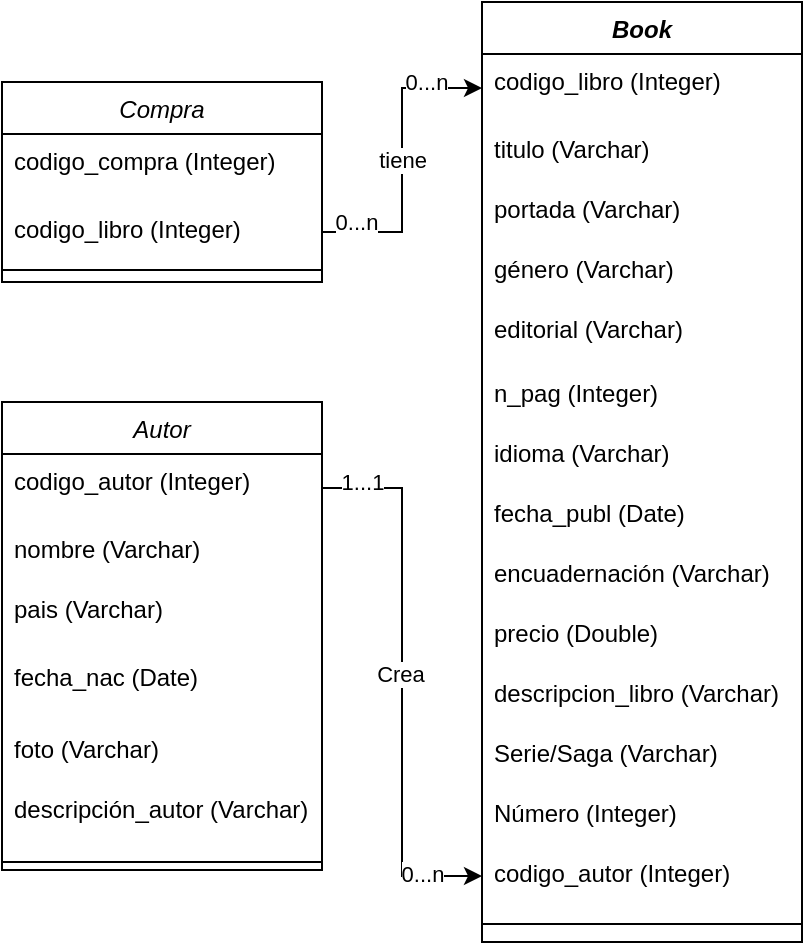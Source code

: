 <mxfile version="24.5.4" type="device">
  <diagram id="C5RBs43oDa-KdzZeNtuy" name="Page-1">
    <mxGraphModel dx="1434" dy="786" grid="1" gridSize="10" guides="1" tooltips="1" connect="1" arrows="1" fold="1" page="1" pageScale="1" pageWidth="827" pageHeight="1169" math="0" shadow="0">
      <root>
        <mxCell id="WIyWlLk6GJQsqaUBKTNV-0" />
        <mxCell id="WIyWlLk6GJQsqaUBKTNV-1" parent="WIyWlLk6GJQsqaUBKTNV-0" />
        <mxCell id="zkfFHV4jXpPFQw0GAbJ--0" value="Autor" style="swimlane;fontStyle=2;align=center;verticalAlign=top;childLayout=stackLayout;horizontal=1;startSize=26;horizontalStack=0;resizeParent=1;resizeLast=0;collapsible=1;marginBottom=0;rounded=0;shadow=0;strokeWidth=1;" parent="WIyWlLk6GJQsqaUBKTNV-1" vertex="1">
          <mxGeometry x="220" y="240" width="160" height="234" as="geometry">
            <mxRectangle x="230" y="140" width="160" height="26" as="alternateBounds" />
          </mxGeometry>
        </mxCell>
        <mxCell id="VNSZ5irNY33SPTw8y8ta-0" value="codigo_autor (Integer)" style="text;align=left;verticalAlign=top;spacingLeft=4;spacingRight=4;overflow=hidden;rotatable=0;points=[[0,0.5],[1,0.5]];portConstraint=eastwest;rounded=0;shadow=0;html=0;" parent="zkfFHV4jXpPFQw0GAbJ--0" vertex="1">
          <mxGeometry y="26" width="160" height="34" as="geometry" />
        </mxCell>
        <mxCell id="zkfFHV4jXpPFQw0GAbJ--1" value="nombre (Varchar)" style="text;align=left;verticalAlign=top;spacingLeft=4;spacingRight=4;overflow=hidden;rotatable=0;points=[[0,0.5],[1,0.5]];portConstraint=eastwest;" parent="zkfFHV4jXpPFQw0GAbJ--0" vertex="1">
          <mxGeometry y="60" width="160" height="30" as="geometry" />
        </mxCell>
        <mxCell id="zkfFHV4jXpPFQw0GAbJ--2" value="pais (Varchar)" style="text;align=left;verticalAlign=top;spacingLeft=4;spacingRight=4;overflow=hidden;rotatable=0;points=[[0,0.5],[1,0.5]];portConstraint=eastwest;rounded=0;shadow=0;html=0;" parent="zkfFHV4jXpPFQw0GAbJ--0" vertex="1">
          <mxGeometry y="90" width="160" height="34" as="geometry" />
        </mxCell>
        <mxCell id="zkfFHV4jXpPFQw0GAbJ--3" value="fecha_nac (Date)" style="text;align=left;verticalAlign=top;spacingLeft=4;spacingRight=4;overflow=hidden;rotatable=0;points=[[0,0.5],[1,0.5]];portConstraint=eastwest;rounded=0;shadow=0;html=0;" parent="zkfFHV4jXpPFQw0GAbJ--0" vertex="1">
          <mxGeometry y="124" width="160" height="36" as="geometry" />
        </mxCell>
        <mxCell id="kz65vo0l5KcIfRWjuICE-7" value="foto (Varchar)" style="text;align=left;verticalAlign=top;spacingLeft=4;spacingRight=4;overflow=hidden;rotatable=0;points=[[0,0.5],[1,0.5]];portConstraint=eastwest;" parent="zkfFHV4jXpPFQw0GAbJ--0" vertex="1">
          <mxGeometry y="160" width="160" height="30" as="geometry" />
        </mxCell>
        <mxCell id="kz65vo0l5KcIfRWjuICE-0" value="descripción_autor (Varchar)" style="text;align=left;verticalAlign=top;spacingLeft=4;spacingRight=4;overflow=hidden;rotatable=0;points=[[0,0.5],[1,0.5]];portConstraint=eastwest;rounded=0;shadow=0;html=0;" parent="zkfFHV4jXpPFQw0GAbJ--0" vertex="1">
          <mxGeometry y="190" width="160" height="36" as="geometry" />
        </mxCell>
        <mxCell id="zkfFHV4jXpPFQw0GAbJ--4" value="" style="line;html=1;strokeWidth=1;align=left;verticalAlign=middle;spacingTop=-1;spacingLeft=3;spacingRight=3;rotatable=0;labelPosition=right;points=[];portConstraint=eastwest;" parent="zkfFHV4jXpPFQw0GAbJ--0" vertex="1">
          <mxGeometry y="226" width="160" height="8" as="geometry" />
        </mxCell>
        <mxCell id="VNSZ5irNY33SPTw8y8ta-4" value="Book" style="swimlane;fontStyle=3;align=center;verticalAlign=top;childLayout=stackLayout;horizontal=1;startSize=26;horizontalStack=0;resizeParent=1;resizeLast=0;collapsible=1;marginBottom=0;rounded=0;shadow=0;strokeWidth=1;" parent="WIyWlLk6GJQsqaUBKTNV-1" vertex="1">
          <mxGeometry x="460" y="40" width="160" height="470" as="geometry">
            <mxRectangle x="230" y="140" width="160" height="26" as="alternateBounds" />
          </mxGeometry>
        </mxCell>
        <mxCell id="VNSZ5irNY33SPTw8y8ta-5" value="codigo_libro (Integer)" style="text;align=left;verticalAlign=top;spacingLeft=4;spacingRight=4;overflow=hidden;rotatable=0;points=[[0,0.5],[1,0.5]];portConstraint=eastwest;rounded=0;shadow=0;html=0;" parent="VNSZ5irNY33SPTw8y8ta-4" vertex="1">
          <mxGeometry y="26" width="160" height="34" as="geometry" />
        </mxCell>
        <mxCell id="VNSZ5irNY33SPTw8y8ta-6" value="titulo (Varchar)" style="text;align=left;verticalAlign=top;spacingLeft=4;spacingRight=4;overflow=hidden;rotatable=0;points=[[0,0.5],[1,0.5]];portConstraint=eastwest;" parent="VNSZ5irNY33SPTw8y8ta-4" vertex="1">
          <mxGeometry y="60" width="160" height="30" as="geometry" />
        </mxCell>
        <mxCell id="kz65vo0l5KcIfRWjuICE-5" value="portada (Varchar)" style="text;align=left;verticalAlign=top;spacingLeft=4;spacingRight=4;overflow=hidden;rotatable=0;points=[[0,0.5],[1,0.5]];portConstraint=eastwest;" parent="VNSZ5irNY33SPTw8y8ta-4" vertex="1">
          <mxGeometry y="90" width="160" height="30" as="geometry" />
        </mxCell>
        <mxCell id="kz65vo0l5KcIfRWjuICE-9" value="género (Varchar)" style="text;align=left;verticalAlign=top;spacingLeft=4;spacingRight=4;overflow=hidden;rotatable=0;points=[[0,0.5],[1,0.5]];portConstraint=eastwest;" parent="VNSZ5irNY33SPTw8y8ta-4" vertex="1">
          <mxGeometry y="120" width="160" height="30" as="geometry" />
        </mxCell>
        <mxCell id="3oTn6qUZTWGTE6qyYyfa-0" value="editorial (Varchar)" style="text;align=left;verticalAlign=top;spacingLeft=4;spacingRight=4;overflow=hidden;rotatable=0;points=[[0,0.5],[1,0.5]];portConstraint=eastwest;rounded=0;shadow=0;html=0;" parent="VNSZ5irNY33SPTw8y8ta-4" vertex="1">
          <mxGeometry y="150" width="160" height="32" as="geometry" />
        </mxCell>
        <mxCell id="3oTn6qUZTWGTE6qyYyfa-1" value="n_pag (Integer)" style="text;align=left;verticalAlign=top;spacingLeft=4;spacingRight=4;overflow=hidden;rotatable=0;points=[[0,0.5],[1,0.5]];portConstraint=eastwest;rounded=0;shadow=0;html=0;" parent="VNSZ5irNY33SPTw8y8ta-4" vertex="1">
          <mxGeometry y="182" width="160" height="30" as="geometry" />
        </mxCell>
        <mxCell id="kz65vo0l5KcIfRWjuICE-10" value="idioma (Varchar)" style="text;align=left;verticalAlign=top;spacingLeft=4;spacingRight=4;overflow=hidden;rotatable=0;points=[[0,0.5],[1,0.5]];portConstraint=eastwest;" parent="VNSZ5irNY33SPTw8y8ta-4" vertex="1">
          <mxGeometry y="212" width="160" height="30" as="geometry" />
        </mxCell>
        <mxCell id="3oTn6qUZTWGTE6qyYyfa-2" value="fecha_publ (Date)" style="text;align=left;verticalAlign=top;spacingLeft=4;spacingRight=4;overflow=hidden;rotatable=0;points=[[0,0.5],[1,0.5]];portConstraint=eastwest;rounded=0;shadow=0;html=0;" parent="VNSZ5irNY33SPTw8y8ta-4" vertex="1">
          <mxGeometry y="242" width="160" height="30" as="geometry" />
        </mxCell>
        <mxCell id="kz65vo0l5KcIfRWjuICE-11" value="encuadernación (Varchar)" style="text;align=left;verticalAlign=top;spacingLeft=4;spacingRight=4;overflow=hidden;rotatable=0;points=[[0,0.5],[1,0.5]];portConstraint=eastwest;rounded=0;shadow=0;html=0;" parent="VNSZ5irNY33SPTw8y8ta-4" vertex="1">
          <mxGeometry y="272" width="160" height="30" as="geometry" />
        </mxCell>
        <mxCell id="3oTn6qUZTWGTE6qyYyfa-3" value="precio (Double)" style="text;align=left;verticalAlign=top;spacingLeft=4;spacingRight=4;overflow=hidden;rotatable=0;points=[[0,0.5],[1,0.5]];portConstraint=eastwest;rounded=0;shadow=0;html=0;" parent="VNSZ5irNY33SPTw8y8ta-4" vertex="1">
          <mxGeometry y="302" width="160" height="30" as="geometry" />
        </mxCell>
        <mxCell id="kz65vo0l5KcIfRWjuICE-1" value="descripcion_libro (Varchar)" style="text;align=left;verticalAlign=top;spacingLeft=4;spacingRight=4;overflow=hidden;rotatable=0;points=[[0,0.5],[1,0.5]];portConstraint=eastwest;rounded=0;shadow=0;html=0;" parent="VNSZ5irNY33SPTw8y8ta-4" vertex="1">
          <mxGeometry y="332" width="160" height="30" as="geometry" />
        </mxCell>
        <mxCell id="kz65vo0l5KcIfRWjuICE-12" value="Serie/Saga (Varchar)" style="text;align=left;verticalAlign=top;spacingLeft=4;spacingRight=4;overflow=hidden;rotatable=0;points=[[0,0.5],[1,0.5]];portConstraint=eastwest;rounded=0;shadow=0;html=0;" parent="VNSZ5irNY33SPTw8y8ta-4" vertex="1">
          <mxGeometry y="362" width="160" height="30" as="geometry" />
        </mxCell>
        <mxCell id="kz65vo0l5KcIfRWjuICE-13" value="Número (Integer)" style="text;align=left;verticalAlign=top;spacingLeft=4;spacingRight=4;overflow=hidden;rotatable=0;points=[[0,0.5],[1,0.5]];portConstraint=eastwest;rounded=0;shadow=0;html=0;" parent="VNSZ5irNY33SPTw8y8ta-4" vertex="1">
          <mxGeometry y="392" width="160" height="30" as="geometry" />
        </mxCell>
        <mxCell id="A4pYXXPDgLmEFcXlJmrX-0" value="codigo_autor (Integer)" style="text;align=left;verticalAlign=top;spacingLeft=4;spacingRight=4;overflow=hidden;rotatable=0;points=[[0,0.5],[1,0.5]];portConstraint=eastwest;rounded=0;shadow=0;html=0;" parent="VNSZ5irNY33SPTw8y8ta-4" vertex="1">
          <mxGeometry y="422" width="160" height="30" as="geometry" />
        </mxCell>
        <mxCell id="VNSZ5irNY33SPTw8y8ta-9" value="" style="line;html=1;strokeWidth=1;align=left;verticalAlign=middle;spacingTop=-1;spacingLeft=3;spacingRight=3;rotatable=0;labelPosition=right;points=[];portConstraint=eastwest;" parent="VNSZ5irNY33SPTw8y8ta-4" vertex="1">
          <mxGeometry y="452" width="160" height="18" as="geometry" />
        </mxCell>
        <mxCell id="3oTn6qUZTWGTE6qyYyfa-4" style="edgeStyle=orthogonalEdgeStyle;rounded=0;orthogonalLoop=1;jettySize=auto;html=1;exitX=1;exitY=0.5;exitDx=0;exitDy=0;entryX=0;entryY=0.5;entryDx=0;entryDy=0;" parent="WIyWlLk6GJQsqaUBKTNV-1" source="VNSZ5irNY33SPTw8y8ta-0" target="A4pYXXPDgLmEFcXlJmrX-0" edge="1">
          <mxGeometry relative="1" as="geometry" />
        </mxCell>
        <mxCell id="3oTn6qUZTWGTE6qyYyfa-5" value="1...1" style="edgeLabel;html=1;align=center;verticalAlign=middle;resizable=0;points=[];" parent="3oTn6qUZTWGTE6qyYyfa-4" vertex="1" connectable="0">
          <mxGeometry x="-0.816" y="3" relative="1" as="geometry">
            <mxPoint x="-5" as="offset" />
          </mxGeometry>
        </mxCell>
        <mxCell id="3oTn6qUZTWGTE6qyYyfa-6" value="0...n" style="edgeLabel;html=1;align=center;verticalAlign=middle;resizable=0;points=[];" parent="3oTn6qUZTWGTE6qyYyfa-4" vertex="1" connectable="0">
          <mxGeometry x="0.845" y="1" relative="1" as="geometry">
            <mxPoint x="-9" as="offset" />
          </mxGeometry>
        </mxCell>
        <mxCell id="3oTn6qUZTWGTE6qyYyfa-7" value="Crea" style="edgeLabel;html=1;align=center;verticalAlign=middle;resizable=0;points=[];" parent="3oTn6qUZTWGTE6qyYyfa-4" vertex="1" connectable="0">
          <mxGeometry x="-0.032" y="-1" relative="1" as="geometry">
            <mxPoint as="offset" />
          </mxGeometry>
        </mxCell>
        <mxCell id="OvKkWTJabvyQa8LYLpKC-0" value="Compra" style="swimlane;fontStyle=2;align=center;verticalAlign=top;childLayout=stackLayout;horizontal=1;startSize=26;horizontalStack=0;resizeParent=1;resizeLast=0;collapsible=1;marginBottom=0;rounded=0;shadow=0;strokeWidth=1;" vertex="1" parent="WIyWlLk6GJQsqaUBKTNV-1">
          <mxGeometry x="220" y="80" width="160" height="100" as="geometry">
            <mxRectangle x="230" y="140" width="160" height="26" as="alternateBounds" />
          </mxGeometry>
        </mxCell>
        <mxCell id="OvKkWTJabvyQa8LYLpKC-1" value="codigo_compra (Integer)" style="text;align=left;verticalAlign=top;spacingLeft=4;spacingRight=4;overflow=hidden;rotatable=0;points=[[0,0.5],[1,0.5]];portConstraint=eastwest;rounded=0;shadow=0;html=0;" vertex="1" parent="OvKkWTJabvyQa8LYLpKC-0">
          <mxGeometry y="26" width="160" height="34" as="geometry" />
        </mxCell>
        <mxCell id="OvKkWTJabvyQa8LYLpKC-2" value="codigo_libro (Integer)" style="text;align=left;verticalAlign=top;spacingLeft=4;spacingRight=4;overflow=hidden;rotatable=0;points=[[0,0.5],[1,0.5]];portConstraint=eastwest;" vertex="1" parent="OvKkWTJabvyQa8LYLpKC-0">
          <mxGeometry y="60" width="160" height="30" as="geometry" />
        </mxCell>
        <mxCell id="OvKkWTJabvyQa8LYLpKC-7" value="" style="line;html=1;strokeWidth=1;align=left;verticalAlign=middle;spacingTop=-1;spacingLeft=3;spacingRight=3;rotatable=0;labelPosition=right;points=[];portConstraint=eastwest;" vertex="1" parent="OvKkWTJabvyQa8LYLpKC-0">
          <mxGeometry y="90" width="160" height="8" as="geometry" />
        </mxCell>
        <mxCell id="OvKkWTJabvyQa8LYLpKC-8" value="tiene" style="edgeStyle=orthogonalEdgeStyle;rounded=0;orthogonalLoop=1;jettySize=auto;html=1;entryX=0;entryY=0.5;entryDx=0;entryDy=0;" edge="1" parent="WIyWlLk6GJQsqaUBKTNV-1" source="OvKkWTJabvyQa8LYLpKC-2" target="VNSZ5irNY33SPTw8y8ta-5">
          <mxGeometry relative="1" as="geometry" />
        </mxCell>
        <mxCell id="OvKkWTJabvyQa8LYLpKC-9" value="0...n" style="edgeLabel;html=1;align=center;verticalAlign=middle;resizable=0;points=[];" vertex="1" connectable="0" parent="WIyWlLk6GJQsqaUBKTNV-1">
          <mxGeometry x="440" y="260" as="geometry">
            <mxPoint x="-8" y="-180" as="offset" />
          </mxGeometry>
        </mxCell>
        <mxCell id="OvKkWTJabvyQa8LYLpKC-11" value="0...n" style="edgeLabel;html=1;align=center;verticalAlign=middle;resizable=0;points=[];" vertex="1" connectable="0" parent="WIyWlLk6GJQsqaUBKTNV-1">
          <mxGeometry x="440" y="486" as="geometry">
            <mxPoint x="-43" y="-336" as="offset" />
          </mxGeometry>
        </mxCell>
      </root>
    </mxGraphModel>
  </diagram>
</mxfile>
